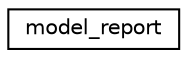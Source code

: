 digraph "Graphical Class Hierarchy"
{
 // INTERACTIVE_SVG=YES
 // LATEX_PDF_SIZE
  edge [fontname="Helvetica",fontsize="10",labelfontname="Helvetica",labelfontsize="10"];
  node [fontname="Helvetica",fontsize="10",shape=record];
  rankdir="LR";
  Node0 [label="model_report",height=0.2,width=0.4,color="black", fillcolor="white", style="filled",URL="$structmodel__report.html",tooltip=" "];
}
